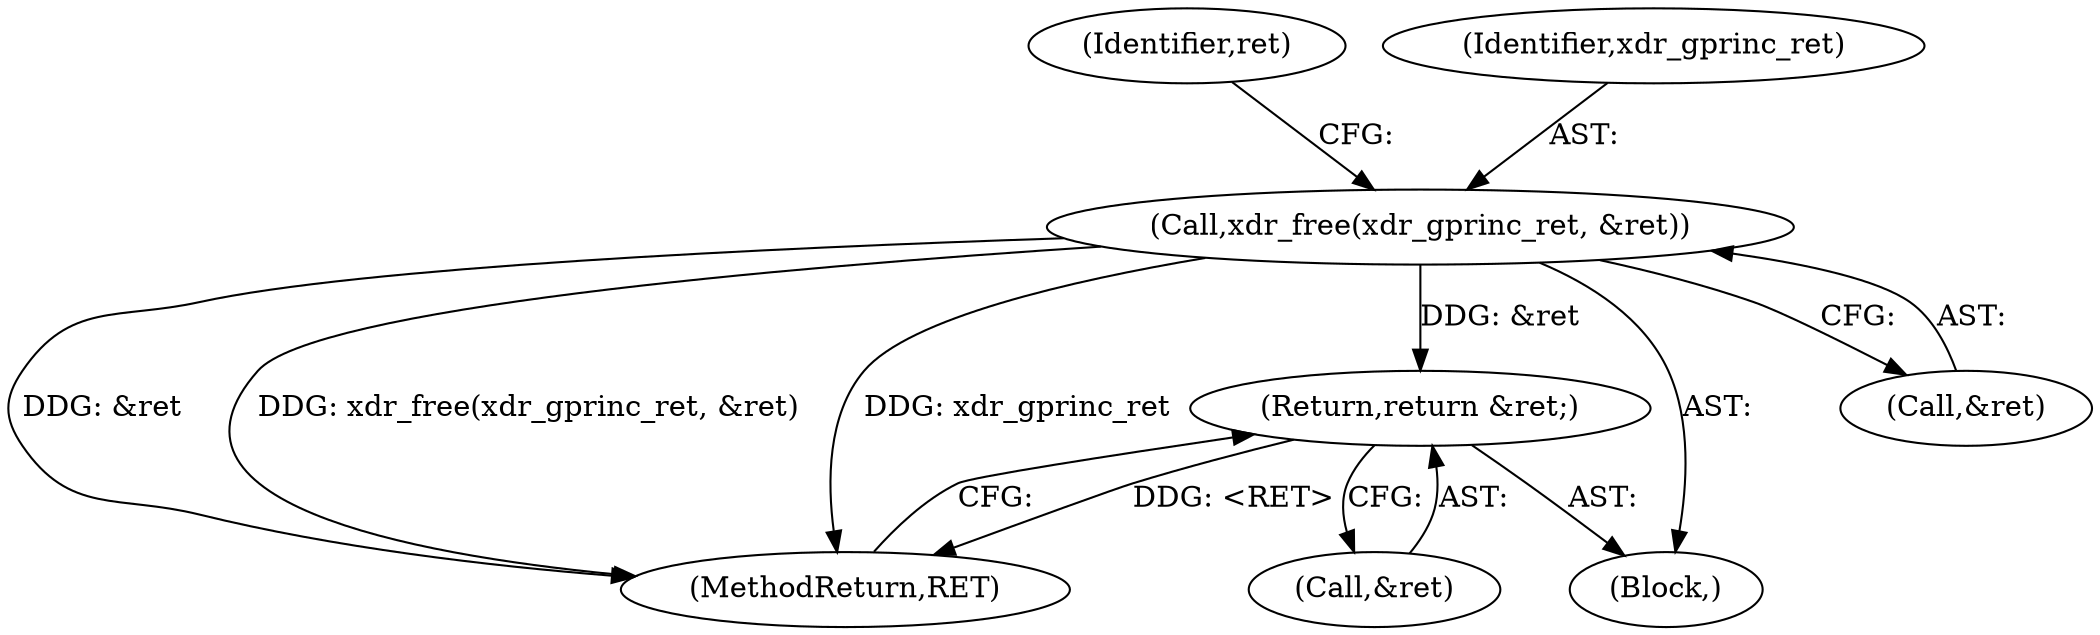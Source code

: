 digraph "0_krb5_83ed75feba32e46f736fcce0d96a0445f29b96c2_10@API" {
"1000121" [label="(Call,xdr_free(xdr_gprinc_ret, &ret))"];
"1000296" [label="(Return,return &ret;)"];
"1000299" [label="(MethodReturn,RET)"];
"1000128" [label="(Identifier,ret)"];
"1000103" [label="(Block,)"];
"1000122" [label="(Identifier,xdr_gprinc_ret)"];
"1000121" [label="(Call,xdr_free(xdr_gprinc_ret, &ret))"];
"1000123" [label="(Call,&ret)"];
"1000297" [label="(Call,&ret)"];
"1000296" [label="(Return,return &ret;)"];
"1000121" -> "1000103"  [label="AST: "];
"1000121" -> "1000123"  [label="CFG: "];
"1000122" -> "1000121"  [label="AST: "];
"1000123" -> "1000121"  [label="AST: "];
"1000128" -> "1000121"  [label="CFG: "];
"1000121" -> "1000299"  [label="DDG: &ret"];
"1000121" -> "1000299"  [label="DDG: xdr_free(xdr_gprinc_ret, &ret)"];
"1000121" -> "1000299"  [label="DDG: xdr_gprinc_ret"];
"1000121" -> "1000296"  [label="DDG: &ret"];
"1000296" -> "1000103"  [label="AST: "];
"1000296" -> "1000297"  [label="CFG: "];
"1000297" -> "1000296"  [label="AST: "];
"1000299" -> "1000296"  [label="CFG: "];
"1000296" -> "1000299"  [label="DDG: <RET>"];
}
